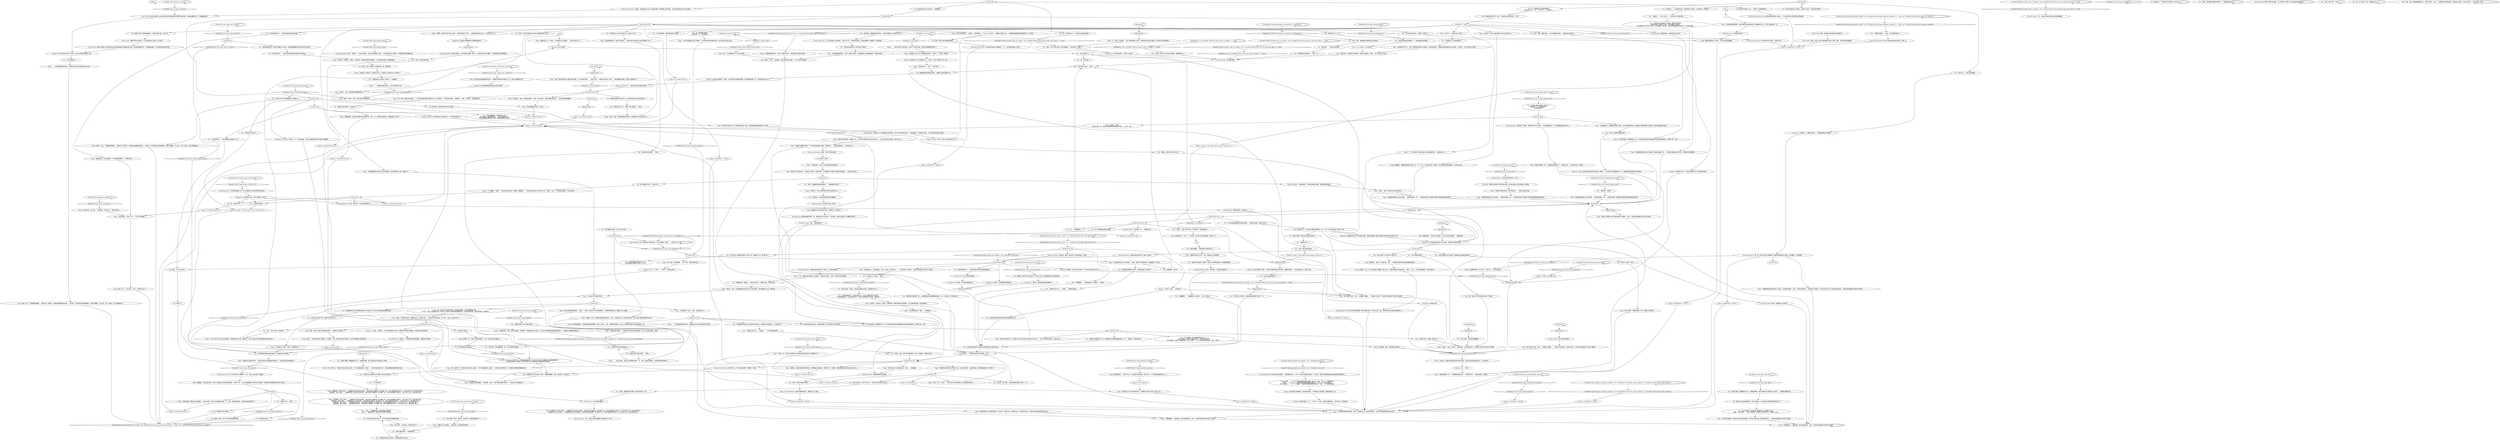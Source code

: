 # CHURCH / TIAGO
# Tiago the Crab Man.
# ==================================================
digraph G {
	  0 [label="START"];
	  1 [label="input"];
	  2 [label="Half Light: 不过他曾经有过。很久以前的事。"];
	  3 [label="Suggestion: 没必要这么夸张。他不介意跟你一起分享。"];
	  4 [label="Jump to: [Untitled hub (02)]"];
	  5 [label="You: “说真的，我只想入侵这台无线电脑，看看里面有什么。”"];
	  6 [label="Kim Kitsuragi: 警督扬起眉头，但是什么也没说。"];
	  7 [label="Tiago: “不是，我叫她‘老婆子’是因为她的衣服，本人其实挺年轻的……”他挠了挠头。“或者也许没*那么*年轻……我们戴着很多面具，年龄不过是其中之一。”"];
	  8 [label="Kim Kitsuragi: 警督好像跟你想的一样。他掏出自己的小笔记本：“在你看来，她是不是因为什么事藏在这里的？”"];
	  9 [label="Variable[\"church.tiago_concept_tools\"]"];
	  10 [label="Variable[\"church.tiago_concept_tools\"]", shape=diamond];
	  11 [label="!(Variable[\"church.tiago_concept_tools\"])", shape=diamond];
	  12 [label="Variable[\"church.tiago_rhet_feminist\"]"];
	  13 [label="Variable[\"church.tiago_rhet_feminist\"]", shape=diamond];
	  14 [label="!(Variable[\"church.tiago_rhet_feminist\"])", shape=diamond];
	  15 [label="You: 警惕这个词早已写入我的名字。我不会让任何人说服我做任何不合理的事情。"];
	  16 [label="Untitled hub (02)"];
	  17 [label="Tiago: “我又没有真的跟着她来来去去。只是偶尔会看见她在电脑上打字。我们的兴趣爱好不同。”"];
	  18 [label="Electrochemistry: 看看这些疯狂的东西。这是什么，他妈的调停吗？"];
	  19 [label="You: “你知道的，酒精是我身份的核心。如果不喝酒的话，我就不是*我*了。”"];
	  20 [label="You: “你知道其他幽灵在哪里吗？”（指向周围的奇怪机器。）"];
	  21 [label="Tiago: “哦，是的。后面有咖啡……哦，等等，我是说母亲的爱。”"];
	  22 [label="You: “你在这里做什么？”"];
	  23 [label="Untitled hub"];
	  24 [label="Variable[\"church.tiago_rhet_what\"]"];
	  25 [label="Variable[\"church.tiago_rhet_what\"]", shape=diamond];
	  26 [label="!(Variable[\"church.tiago_rhet_what\"])", shape=diamond];
	  27 [label="Jump to: [MAINHUB - TIAGO]"];
	  28 [label="Variable[\"church.tiago_pi_burn\"]"];
	  29 [label="Variable[\"church.tiago_pi_burn\"]", shape=diamond];
	  30 [label="!(Variable[\"church.tiago_pi_burn\"])", shape=diamond];
	  31 [label="Tiago: “我一点也不在乎。如果你仔细想想的话，螃蟹并不比人类差。”"];
	  32 [label="Tiago: “没有，兄弟。他们看起来挺有意思的。而且我再也不会伤害任何人了。”"];
	  33 [label="Tiago: “别担心，兄弟。我知道这种事需要时间的。”"];
	  34 [label="Savoir Faire: 是啊，没错。我们还有其他事可以做。但是，朋友，这样本来应该挺酷的。"];
	  35 [label="Tiago: “你到底打算干什么，兄弟？如果你能消除自己的倔强，寻求母亲的指引，我相信你最终能解决自己的问题。不过现在，*这么*做无异于自杀。”"];
	  36 [label="Tiago: “也许我有过。”他叹了口气。“不过已经不重要了。”"];
	  37 [label="Untitled hub (03)"];
	  38 [label="Electrochemistry: 他的崇拜超越了性。这个空洞是任何人类形体所没有的东西。"];
	  39 [label="Untitled hub"];
	  40 [label="Variable[\"church.orb_wooden_figure_seen\"]"];
	  41 [label="Variable[\"church.orb_wooden_figure_seen\"]", shape=diamond];
	  42 [label="!(Variable[\"church.orb_wooden_figure_seen\"])", shape=diamond];
	  43 [label="Tiago: “不要相信我——相信母亲。我只是她的信使，兄弟。”他的声音在教堂冰冷的空气中回荡。"];
	  44 [label="IsKimHere()"];
	  45 [label="IsKimHere()", shape=diamond];
	  46 [label="!(IsKimHere())", shape=diamond];
	  47 [label="Tiago: 木梁上停着一个健美的身影，整个人都融入在阴影里。"];
	  48 [label="Variable[\"church.mainframe_log_password\"]"];
	  49 [label="Variable[\"church.mainframe_log_password\"]", shape=diamond];
	  50 [label="!(Variable[\"church.mainframe_log_password\"])", shape=diamond];
	  51 [label="You: “你在这里待了很长一段时间。你知道为什么教堂会废弃吗？”"];
	  52 [label="Tiago: “不要相信我——相信母亲。我只是她的信使，兄弟。”他的声音在教堂冰冷的空气中回荡。"];
	  53 [label="Tiago: “这是沉默之母的教堂。欢迎你来到这里。”他在横梁上轻轻摇摆，等着你接受这一切。"];
	  54 [label="Variable[\"tc.crab_man\"]"];
	  55 [label="Variable[\"tc.crab_man\"]", shape=diamond];
	  56 [label="!(Variable[\"tc.crab_man\"])", shape=diamond];
	  57 [label="You: “你不知道我。你不知道我都经历过什么！”\n“你不知道我。你根本不懂我的感受——有阴影在追赶我！”\n“你不知道我。你根本不懂我的感受！有什么东西……什么白色的东西在追赶我！很白，很悲伤……”"];
	  58 [label="You: “说句公道话，其实真的更像蜘蛛。”"];
	  59 [label="Kim Kitsuragi: “你还记得你的名字吗，先生？”"];
	  60 [label="Untitled hub"];
	  61 [label="Jump to: [memoryhub]"];
	  62 [label="Tiago: “……你也许会想，‘但是火花会噼啪作响啊！’不，兄弟，燃烧的是物质。火焰本身是没有声音的。”"];
	  63 [label="Tiago: “我知道需要花点时间。别担心。”"];
	  64 [label="Untitled hub"];
	  65 [label="You: “说实在的，真的更像蜘蛛一些。不过大家都叫你蟹男。”"];
	  66 [label="Conceptualization: 好吧。我们考虑一下这里的语境和含义。"];
	  67 [label="Tiago: “那不过是个东西，兄弟——这些都不*重要*……”他说这句话的时候，声音有些悲伤，天花板下他的身影只不过是一团阴影。"];
	  68 [label="Composure: 其实吧，它们看起来挺整洁的。"];
	  69 [label="Composure: 其实吧，这双鞋看起来挺整洁的。"];
	  70 [label="You: “出于某种原因，我觉得你说的有点道理。”"];
	  71 [label="You: “那好吧，谢谢。”[离开。]"];
	  72 [label="Tiago: “太多次了。你要它有什么用吗？”"];
	  73 [label="You: “你一定就是那个蟹男。”\n“我再问你一次：你是蟹男吗？”"];
	  74 [label="You: “你在这里做什么？”"];
	  75 [label="Jump to: [MAINHUB - TIAGO]"];
	  76 [label="Variable[\"church.tiago_midgreethub_reached\"]"];
	  77 [label="Variable[\"church.tiago_midgreethub_reached\"]", shape=diamond];
	  78 [label="!(Variable[\"church.tiago_midgreethub_reached\"])", shape=diamond];
	  79 [label="Jump to: [LEAVEHUB]"];
	  80 [label="Tiago: “我们都是一体的，歌颂着母亲的荣耀。”"];
	  81 [label="Tiago: “我曾经也像你一样——拖着我的双脚去往下一个酒瓶的方向……家这种东西，太黑暗了。”"];
	  82 [label="Volition: 如果警督同意，那么也许，只是也许——你应该注意些？"];
	  83 [label="Electrochemistry: 看看这些疯狂的东西。这是什么狗屁？"];
	  84 [label="You: “呃……你是蟹男吗？”"];
	  85 [label="You: “这样的对话让我感觉不太舒服。我们说点别的吧。”\n“其实我是代表一群年轻人来的，他们想要建一家夜店……”\n“其实我是代表一群年轻人来的，他们想要建一家夜店，在那之后我需要前往这座小岛，这样我们就能……”"];
	  86 [label="Tiago: “不，不是这样的。能在你身上发生的最好的事——就是失去记忆……”"];
	  87 [label="You: “你是刚从教堂塔楼爬下来的吗？”\n“我再问你一次：你是蟹男吗？”\n“你从哪里来的？”"];
	  88 [label="Logic: 他磨练的可不仅仅是这门技术。看看那些雕塑。还有，那边是个小工具包吗？"];
	  89 [label="Jump to: [Untitled hub (05)]"];
	  90 [label="Variable[\"church.tiago_mentioned_saeraff\"]  and  Variable[\"church.tiago_elaborate_saeraffic\"] == false  and  Variable[\"church.tiago_elaborate_saeraffic\"]"];
	  91 [label="Variable[\"church.tiago_mentioned_saeraff\"]  and  Variable[\"church.tiago_elaborate_saeraffic\"] == false  and  Variable[\"church.tiago_elaborate_saeraffic\"]", shape=diamond];
	  92 [label="!(Variable[\"church.tiago_mentioned_saeraff\"]  and  Variable[\"church.tiago_elaborate_saeraffic\"] == false  and  Variable[\"church.tiago_elaborate_saeraffic\"])", shape=diamond];
	  93 [label="Tiago: “但我说的是一颗燃烧心脏的歌唱……你也许会想，‘但是火花会噼啪作响啊！’不，兄弟，燃烧的是物质。火焰本身是没有声音的。”"];
	  94 [label="You: “我最近在舞台上唱了歌昏天暗地。”"];
	  95 [label="Untitled hub (02)"];
	  96 [label="Jump to: [Untitled hub (02)]"];
	  97 [label="Tiago: “从那之后，我就尽可能地多花时间待在这里。现在过去对我来说毫无意义。它不属于我。”"];
	  98 [label="Inland Empire: 这个沉默之母听起来像是个很有分量的角色。你也许应该小心些，直到你发现自己面对的到底是什么。"];
	  99 [label="Variable[\"church.orb_wooden_figure_seen\"]"];
	  100 [label="Variable[\"church.orb_wooden_figure_seen\"]", shape=diamond];
	  101 [label="!(Variable[\"church.orb_wooden_figure_seen\"])", shape=diamond];
	  102 [label="Tiago: “我告诉过你了，兄弟——我不知道。”"];
	  103 [label="Jump to: [Untitled hub (02)]"];
	  104 [label="Variable[\"TASK.ask_about_ruby_in_village\"]  and  Variable[\"TASK.locate_ruby_on_the_coast_done\"] == false"];
	  105 [label="Variable[\"TASK.ask_about_ruby_in_village\"]  and  Variable[\"TASK.locate_ruby_on_the_coast_done\"] == false", shape=diamond];
	  106 [label="!(Variable[\"TASK.ask_about_ruby_in_village\"]  and  Variable[\"TASK.locate_ruby_on_the_coast_done\"] == false)", shape=diamond];
	  107 [label="Tiago: “我曾经也像你一样——拖着我的双脚去往下一个酒瓶的方向……家这种东西，太黑暗了。”"];
	  108 [label="Tiago: “冷静点，伙计。在这里你能得到母亲的爱，还有，你准备好之后，她会牵起你的手，把你从瓶子底部的绝望中拉出来。”"];
	  109 [label="You: 等等，什么才叫*太近*？"];
	  110 [label="Tiago: “我曾经加入过一个帮派。不过那段记忆已经褪色……大部分已经不在了。”"];
	  111 [label="Variable[\"church.tiago_greeting_done\"]"];
	  112 [label="Variable[\"church.tiago_greeting_done\"]", shape=diamond];
	  113 [label="!(Variable[\"church.tiago_greeting_done\"])", shape=diamond];
	  114 [label="Tiago: “你回来面对自己心中的恶鬼了。很好。如果不放下酒瓶的话，你是超越不了它们的。”"];
	  115 [label="You: “什么对的地方？”"];
	  116 [label="Tiago: “我知道你很难承认自己有问题……我曾经也像你一样——不敢诚实地看一眼*酒精*对我的思想和精神造成的伤害。”"];
	  117 [label="Empathy: 他凝望的目光中有一种深厚的渴望。感觉他很想跟上面那片黑暗中某种不知名的东西在一起。"];
	  118 [label="You: “而且它很棒！这种多样性是利好经济的。”"];
	  119 [label="You: “‘梅斯克’是什么？”"];
	  120 [label="Tiago: 他笑了。“不确定我对经济有没有贡献，兄弟。”"];
	  121 [label="Tiago: “这全都是为了母亲，兄弟。没必要想太多。”"];
	  122 [label="You: “把教堂变成一家夜店——我必须说这是一个很棒的主意。你应该支持。”"];
	  123 [label="Jump to: [MAINHUB - TIAGO]"];
	  124 [label="Tiago: “喂，兄弟。我在你身上看到了——你已经准备好诚服于真相的火焰。但在精神上，你还是有些动摇。”他看着你。“而且，在身体上，还是有些颤抖。”"];
	  125 [label="You: “看起来好像让你有些不安。不过你说你真的不记得过去的事了。”"];
	  126 [label="You: “是我太无礼了。抱歉。”"];
	  127 [label="You: “我自己最近遭受了一次歌唱悲剧。”"];
	  128 [label="IsKimHere()"];
	  129 [label="IsKimHere()", shape=diamond];
	  130 [label="!(IsKimHere())", shape=diamond];
	  131 [label="Logic: 看起来他是真心不记得了。他的时间观念很模糊。"];
	  132 [label="Tiago: “不算吧，或者至少我不怎么记得了。母亲的爱发挥了作用……这就是母亲的伟大之处——能让你忘记一切。”"];
	  133 [label="You: “这些是你的吗？”（把你在附近找到的围巾和鞋子拿给他看。）"];
	  134 [label="Tiago: “你还真是神经受损啊。这里*阴柔*的用法是来自于*优柔寡断*这个词。所有人都知道这一点。”"];
	  135 [label="Savoir Faire: 没有，什么也没发生。"];
	  136 [label="Tiago: “其他幽灵？哦，那个非常勤奋的老婆子！”他笑了。“不知道，家里吧。”"];
	  137 [label="namehub"];
	  138 [label="Tiago: “如果你想向母亲诚服——你知道的，品尝一下那*纯洁而美丽*的存在——你永远也不会想回头的。”"];
	  139 [label="crabman2hub"];
	  140 [label="You: 我是个正处于全盛时期的男人。我应该无所不能。这不公平。"];
	  141 [label="You: “好吧。我还有其他问题……”"];
	  142 [label="Untitled hub"];
	  143 [label="Variable[\"church.tiago_no_memory_mesque\"]  and  (Variable[\"church.tiago_encyc_singing\"]  or  Variable[\"church.tiago_comp_singing\"])"];
	  144 [label="Variable[\"church.tiago_no_memory_mesque\"]  and  (Variable[\"church.tiago_encyc_singing\"]  or  Variable[\"church.tiago_comp_singing\"])", shape=diamond];
	  145 [label="!(Variable[\"church.tiago_no_memory_mesque\"]  and  (Variable[\"church.tiago_encyc_singing\"]  or  Variable[\"church.tiago_comp_singing\"]))", shape=diamond];
	  146 [label="Tiago: “如果你可以诚服于母亲——用自己燃烧的心脏歌唱她的赞美诗——你就能从私欲中解脱出来。”"];
	  147 [label="Tiago: 他严肃地看着你。“她真的把你耍得团团转，是吗？别担心，兄弟，如果母亲的爱是一片汪洋，那你的这份爱不过是浩瀚中的一滴。”"];
	  148 [label="You: “喂，你是牛仔吗？”"];
	  149 [label="You: “赶紧把密码告诉我吧。”（靠近一些。）"];
	  150 [label="Tiago: “那不过是个东西，兄弟——这些都不*重要*……”他忽略了你的手，天花板下他的身影只不过是一团阴影。"];
	  151 [label="You: “好吧，谢谢。我看看能不能用别的方法找到她……”"];
	  152 [label="Pain Threshold: 喂，你在宣判中中枪的时候，几乎已经牺牲一条腿了……这没什么大不了的！"];
	  153 [label="You: 我想我愿望尝试疯狂的感觉。只要能让这种折磨停下来。"];
	  154 [label="You: “你们俩都住在这里，你怎么会不知道？”"];
	  155 [label="Savoir Faire: 有一天，你也许能爬上这座塔楼，只是不在今天。不管是你的肌肉，还是你的精神，都承受不了这种高度。"];
	  156 [label="Tiago: “坟墓很快会来找你的那个小‘身份’，比你想象的要早，兄弟。”他悲伤的摇摇头。“你确定自己准备好了？母亲会将你从这一切苦难中拯救出来。”他的话语在教堂冰冷的空气中回荡。"];
	  157 [label="You: “我是个警察。我需要跟你讨论一下警察的事情。我不知道你说的‘喝酒’是什么意思。”（把酒瓶子藏在背后。）"];
	  158 [label="Composure: 不管是什么，他都非常自信——你看看他摆动地多优雅。"];
	  159 [label="Tiago: 他看着你，就像是想拍拍你的后背一样。“不，伙计。你应该放下那个鬼玩意。然后母亲的光辉会触碰你，让你满心欢喜……”"];
	  160 [label="Tiago: “……现在我把相同的这双手，奉献给比自己的不安更加伟大的东西。”"];
	  161 [label="You: “我觉得身体的存在是一件很棒的事情！我不想烧尽它的任何特质！”"];
	  162 [label="You: “听起来你不是本地人。”"];
	  163 [label="You: “我只是觉得你应该知道。”"];
	  164 [label="Jump to: [whohumanhub]"];
	  165 [label="Untitled hub (02)"];
	  166 [label="You: 那是什么时候？"];
	  167 [label="Variable[\"church.tiago_wc_mid_pi\"]"];
	  168 [label="Variable[\"church.tiago_wc_mid_pi\"]", shape=diamond];
	  169 [label="!(Variable[\"church.tiago_wc_mid_pi\"])", shape=diamond];
	  170 [label="Physical Instrument: 说真的，你到底在想什么啊？想做出像猫一样爬得那么高的特技，也没见你真的付出过什么努力啊。"];
	  171 [label="You: （看着你的酒瓶。）但是，它让我感觉更强大了……"];
	  172 [label="Conceptualization: 他之前提到过‘纯洁的存在’。也许他说的就是这个？"];
	  173 [label="You: “如果她是*沉默*之母的话，你的歌唱真没什么意义。”"];
	  174 [label="Tiago: “你遭受的是*酒精*——它把你和你的自私自利单独留在一起。这才是你的悲剧，没错。”"];
	  175 [label="Tiago: “对你有好处，兄弟。但你必须知道，你获得的一切成就都无法让你高兴，也无法让你得到那种想要被爱的感觉——如果是作为酒精的奴隶的话。”"];
	  176 [label="You: “我猜你说的有道理。”（继续。）"];
	  177 [label="Rhetoric: 听起来有*一点点*像替代行为，不是吗？对这个你算是了解一点点……"];
	  178 [label="Rhetoric: 老婆子，是说……老奶奶吗？"];
	  179 [label="You: “我看见你在那里做了什么。就好像这些东西想要跟教堂融为一体——或者也许，是母亲本身。”"];
	  180 [label="You: “喂，想出这个名字的是你的邻居，不是我。”"];
	  181 [label="Tiago: “我已经这么说过了，兄弟。”"];
	  182 [label="Tiago: 他向前靠近了一点点，以一种沉着、难以辨认的目光看着你，然后开了口……"];
	  183 [label="Tiago: “我知道你很难承认自己有问题。我曾经也像你一样——不敢诚实地看看自己的内心，看到我正在遭受痛苦。”"];
	  184 [label="Tiago: “我知道你很难承认自己有问题……我曾经也像你一样——不敢诚实地看一眼*酒精*对我的思想和精神造成的伤害。”"];
	  185 [label="Inland Empire: 那倒是真的。但是死后会怎么样呢？"];
	  186 [label="You: “你有没有碰巧听见*老婆子*对着她的无线电脑念密码呢？”"];
	  187 [label="You: “喂，谁在那里？”"];
	  188 [label="Tiago: “我来这里是为了得到母亲的爱。你可以的，我的兄弟。你准备好之后，她会牵起你的手，把你从瓶子底部的绝望中拉出来。”"];
	  189 [label="Jump to: [MAINHUB - TIAGO]"];
	  190 [label="You: “你一直说的这个沉默之母是谁？”\n“这位沉默之母——是一个*女性*吗？”（指向窗户。）"];
	  191 [label="You: “所以说你曾经加入过帮派，但是却不记得了？这借口很方便啊。”"];
	  192 [label="You: （摇摇头。）“太多人失忆了……这是*末日*的某种前兆……”"];
	  193 [label="Tiago: 他皱起眉头。“其实这并不是重点。你应该全身心地奉献……奉献给母亲……”"];
	  194 [label="Kim Kitsuragi: 警督抬起眉头，咳嗽几声。"];
	  195 [label="Untitled hub (03)"];
	  196 [label="Jump to: [Untitled hub (05)]"];
	  197 [label="You: “有些派对狂想把这个地方变成一家夜店。”"];
	  198 [label="Untitled hub"];
	  199 [label="Physical Instrument: 也许还有时间可以恢复。咬紧牙关吧。"];
	  200 [label="Tiago: “你说得对，兄弟。你开始有些懂了。是的，你可以看见，我有点像母亲的祭司……我为她的光辉而歌唱。”"];
	  201 [label="You: “你是遭受了什么歌唱悲剧吗？”"];
	  202 [label="Drama: *调查*是一种搜寻个人信息的好方法，特别是以公共安全为名义的时候……"];
	  203 [label="IsKimHere()  and  (Variable[\"TASK.ask_about_ruby_in_village\"] == false)"];
	  204 [label="IsKimHere()  and  (Variable[\"TASK.ask_about_ruby_in_village\"] == false)", shape=diamond];
	  205 [label="!(IsKimHere()  and  (Variable[\"TASK.ask_about_ruby_in_village\"] == false))", shape=diamond];
	  206 [label="Reaction Speed: 等等，如果是露比呢？"];
	  207 [label="Tiago: “你是说一个逃犯吗？”他瞥了一眼中殿另一侧那台废弃的无线电脑，它正闪着光脉动着。然后他摇摇头。"];
	  208 [label="Tiago: “我们唯一需要讨论的只有母亲能怎么帮到你，兄弟。”他的声音在教堂冰冷的空气中回荡。"];
	  209 [label="Volition: 你知道的，他也许是有点奇怪，不过你应该注意他在说什么。"];
	  210 [label="You: “你以为你是谁？住在屋顶下面的疯子吗？这都是什么鬼？”\n（调整一下你的领带。）“你以为你是谁？住在屋顶下面的疯子吗？这都是什么鬼？”"];
	  211 [label="Tiago: 他默默地研究了你一会儿。“我觉得之前应该没见过，兄弟。”"];
	  212 [label="Tiago: “哦，这可不是个简单的问题。她是无法被描绘，也无法被雕刻出来的……”\n“不不不，兄弟，她是城里*新兴*的神明。而且她无法被描绘或者雕刻出来，因为她没有四肢，甚至没有脸庞。她是终结。”"];
	  213 [label="You: “等等，他们有*理由*害怕吗？”"];
	  214 [label="Jump to: [MAINHUB - TIAGO]"];
	  215 [label="Logic: 等等，他说不记得自己是梅斯克的事——结果现在又想起这个了？"];
	  216 [label="You: “我想爱情可能是我选择的毒药。而且我还在为此而难过。”"];
	  217 [label="You: “你成为蟹男之前是干什么的？”\n“你成为蟹男和木雕家之前是干什么的？”"];
	  218 [label="Tiago: “恐怕不能。你只能等她回来，或者……”他耸耸肩。"];
	  219 [label="You: “老实说，我不明白。这些东西看起来都只完成了一半。”"];
	  220 [label="You: “我也没有名字。名字太*过时*了。我不在乎自己的名字是什么。”"];
	  221 [label="You: “我的名字叫哈里尔·杜博阿，我在这个世界的位置是一名双重荣誉警督。”"];
	  222 [label="IsKimHere()"];
	  223 [label="IsKimHere()", shape=diamond];
	  224 [label="!(IsKimHere())", shape=diamond];
	  225 [label="Jump to: [Untitled hub (02)]"];
	  226 [label="IsTHCPresent(\"the_waste_land_of_reality\")"];
	  227 [label="IsTHCPresent(\"the_waste_land_of_reality\")", shape=diamond];
	  228 [label="!(IsTHCPresent(\"the_waste_land_of_reality\"))", shape=diamond];
	  229 [label="You: 冷静一点。"];
	  230 [label="Rhetoric: 放弃你的全部财产，献祭一只手足去副平息神明的怒意，尝试像某些植物一样，只依靠光和空气生活……"];
	  231 [label="Rhetoric: 好像有点太迟了。祝你在乖僻的列车上享受愉快的旅途。"];
	  232 [label="Tiago: “你觉得怎么样？我听到的时候，几乎都有点可怜*小虚无主义者*了呢。”"];
	  233 [label="LEAVEHUB"];
	  234 [label="You: “我是个警察。我需要跟你讨论一下警察的事情。我不知道你说的‘喝酒’是什么意思。”"];
	  235 [label="Electrochemistry: 喂，那个*瓶子*是怎么回事来着？你最近根本都没怎么喝酒！已经戒掉了。难以置信。"];
	  236 [label="Drama: 这不是在演戏，大人——考虑一下，或许，他连自己都欺骗了。这男人是一个狂热信徒。"];
	  237 [label="Rhetoric: 你不知道他到底在说什么鬼东西。他是想让你表现失常吗？"];
	  238 [label="IsKimHere()"];
	  239 [label="IsKimHere()", shape=diamond];
	  240 [label="!(IsKimHere())", shape=diamond];
	  241 [label="whohumanhub"];
	  242 [label="Tiago: “当然了，兄弟。”\n他怪异地笑了笑，然后抬头深望教堂塔楼的那片黑暗。“从上面，兄弟。”"];
	  243 [label="You: “好吧，我还有其他问题。”"];
	  244 [label="Tiago: 他想了一会儿。“你知道吗，我自己都不那么确定了。不过也没什么要紧的。”"];
	  245 [label="Untitled hub"];
	  246 [label="Empathy: 他不由自主地说出了这句话。他比自己想象中更依恋人类。"];
	  247 [label="Physical Instrument: 你也没有*那么*糟糕吧。不过，没错，确实还有一段距离。"];
	  248 [label="Physical Instrument: 是啊，你有点太野心勃勃了。"];
	  249 [label="Encyclopedia: 那个口音来自维拉洛博斯——那是梅斯克的一个半岛，*而且*还是加姆洛克的一个行政区。瑞瓦肖有相当数量说维拉洛博斯语的梅斯克人。"];
	  250 [label="Horrific Necktie: 去他妈的，蟹男，我们做什么不用你来教。告诉他。"];
	  251 [label="You: “你这是在推动用女性身体的保守描述物化女性。”"];
	  252 [label="You: “等等，所以*还有*其他人住在这座教堂——而且还是个*老婆子*？”"];
	  253 [label="You: “你不知道她在哪里？”"];
	  254 [label="You: 什么也不说。暂时保持安静。"];
	  255 [label="Tiago: “别担心，朋友。密码是‘生后的世界是死亡。’。”"];
	  256 [label="Jump to: [MAINHUB - TIAGO]"];
	  257 [label="You: “好吧，没错，我是在挣扎。不过不需要你教训我——我知道自己该做什么。”"];
	  258 [label="You: “咖啡怎么了？我觉得之前好像在什么地方听过……”"];
	  259 [label="Tiago: “你看，伙计。我可以随时跟你讨论慈悲母亲的神圣光辉。但是咖啡不行。”"];
	  260 [label="You: “等等，这些雕塑也都是你做的吗？”（指着最近处的柱子。）"];
	  261 [label="Tiago: “当然是了。削木头曾经是我让双手忙起来的方式……”"];
	  262 [label="You: “你知道吗，附近有些瘾君子把你叫做蟹男。”"];
	  263 [label="Tiago: “……现在我把相同的这双手，奉献给比自己的不安更加伟大的东西。”"];
	  264 [label="Tiago: “这是个特别的地方。上面有一个世界的穿孔。一个出口，深入虚无。”他朝着天花板点点头。“这座教堂就是围绕着它建起来的，以示崇拜。”"];
	  265 [label="You: “难道这不是仅仅换了一种毒品吗？”"];
	  266 [label="Tiago: “不过，要保证你的灵魂之火不要熄灭。如果你付出努力，总有一天你会与自己和解的。”"];
	  267 [label="Variable[\"whirling.necktie_personified\"]  and  CheckItem(\"neck_tie\")"];
	  268 [label="Variable[\"whirling.necktie_personified\"]  and  CheckItem(\"neck_tie\")", shape=diamond];
	  269 [label="!(Variable[\"whirling.necktie_personified\"]  and  CheckItem(\"neck_tie\"))", shape=diamond];
	  270 [label="You: （抚摸自己的下巴。）“你有些……很漂亮的曲线。”"];
	  271 [label="Tiago: “你是说一个逃犯吗？”他瞥了一眼中殿另一侧那台废弃的无线电脑，它正闪着光脉动着。然后他摇摇头。"];
	  272 [label="Tiago: “我想是吧，很久以前是……”他看着你手中的红色衣物。“我必须把它们像皮肤一样*剥离*下来，这样才能更接近沉默中心。你可以收下它们。我已经用不着了。”\n“我想是吧，很久以前是……”他看着你身上的红色衣物。“我必须把它们像皮肤一样*剥离*下来，这样才能更接近沉默中心。你可以收下它们。我已经用不着了。”\n“我想是吧，很久以前是……”他看着红色的衣物。“我必须把它们像皮肤一样*剥离*下来，这样才能更接近沉默中心。你可以收下它们。我已经用不着了。”\n“我想是吧，很久以前是……”他看着红色的衣物。“我必须把它们像皮肤一样*剥离*下来，这样才能更接近沉默中心。你可以收下它们。我已经用不着了。”"];
	  273 [label="Savoir Faire: 它只会阻拦他攀爬。"];
	  274 [label="Tiago: “*你是原始的*。我能看到你的内心深处。你的身体和精神因为*过度放纵*而遭受着极大的苦难，而你自己甚至都不知道。”"];
	  275 [label="You: “你是人类吗？你的动作不太像人类。”"];
	  276 [label="You: “我是警察。快出来！”"];
	  277 [label="You: “这真的太让人厌倦了。”[离开。]"];
	  278 [label="Reaction Speed: 等等，这到底是什么意思啊？"];
	  279 [label="You: “所以你又是一个移民，来这里占据我们的空间，偷走我们的工作……”"];
	  280 [label="Tiago: 那是……一个人吗？看起来更像是建筑木器的一部分活了过来，正在一心一意地端详你。\n那是……一个人吗？一个像是跟建筑木器拥有相同材质的人。他正一心一意地打量着你。\n那个阴影是……一个人？不过像是一个跟建筑木器拥有相同材质的人。他正一心一意地端详着你。"];
	  281 [label="IsTHCPresent(\"radical_feminist_agenda\")"];
	  282 [label="IsTHCPresent(\"radical_feminist_agenda\")", shape=diamond];
	  283 [label="!(IsTHCPresent(\"radical_feminist_agenda\"))", shape=diamond];
	  284 [label="crabman1hub"];
	  285 [label="Tiago: “那是因为你被*阿尔古*浸透了全身。让你变得沉重，无法离开地面。然后欺骗你这是一件*好事*。”"];
	  286 [label="You: “你这是在用反动的方式描绘女性的躯体并以来物化女性。”"];
	  287 [label="Tiago: “这全都是为了母亲，兄弟。没必要想太多。”"];
	  288 [label="Tiago: “我不会离开这里的岗位。”他笑了。“再说，我已经不会为这种事烦扰了。如果仔细想想的话，螃蟹并不比人类差。”"];
	  289 [label="You: “所以，你怎么觉得？夜店的事。”"];
	  290 [label="You: “那就让我们求同存异吧。”（继续。）"];
	  291 [label="Tiago: “我是一个祭司，兄弟。我为母亲的光辉而歌唱。”"];
	  292 [label="You: 接受这个矛盾。这个男人明显有些精神错乱。"];
	  293 [label="Variable[\"church.tiago_comp_singing\"]"];
	  294 [label="Variable[\"church.tiago_comp_singing\"]", shape=diamond];
	  295 [label="!(Variable[\"church.tiago_comp_singing\"])", shape=diamond];
	  296 [label="Jump to: [Untitled hub (03)]"];
	  297 [label="Tiago: “牛仔？不是的，兄弟。我不参与那种事情。现在一切都是为了诚服于母亲。”"];
	  298 [label="You: （我们继续吧。）“你成为蟹男之前是做什么的？”"];
	  299 [label="You: （点头。）“唱歌很好啊。我们都应该多唱点歌。”\n（点头。）“唱歌很好啊。我自己就可以算是个歌手吧。”"];
	  300 [label="Savoir Faire: 它们只会阻拦他攀爬。"];
	  301 [label="Kim Kitsuragi: 警督小声地对你说着。“这人明显是个瘾君子。我们真有必要询问他吗？”"];
	  302 [label="Esprit de Corps: 我对宗教之类的东西不感冒，他想到——也许还有天花板攀爬技巧。这一切都很难符合警督对现实的看法。"];
	  303 [label="Jump to: [Tiago: \"\"*Estás crudo*, wey. I see deep ins...\"]"];
	  304 [label="Tiago: 他轻声笑了。“你之前从没遇到过梅斯克人吗，*公羊*？瑞瓦肖周边的人数不可少呢……”"];
	  305 [label="Tiago: “别担心，兄弟，你有的——就在这里。”他听起来很开心，四肢在天花板下面不过是一团阴影。"];
	  306 [label="Tiago: 他考虑了一会。“我一直觉得自己更像是一团*火焰*。在椽木和横梁之间忽隐忽现。”他停了一会儿。“也许我应该磨练一下自己的技术。”"];
	  307 [label="Reaction Speed: 他说‘部分’是什么意思？"];
	  308 [label="Tiago: “*一只螃蟹*！”他笑了。“我从没觉得自己像一只螃蟹，而更像是……一团在椽木和横梁之间闪烁的火焰。”他停了一会儿。“也许我应该磨练一下自己的技术。”"];
	  309 [label="Physical Instrument: 这是干什么？你接受训练就是为了干这个的？就为了在紧要关头的时候畏首畏尾？\n这就是你重复练习的原因？这样你就可以在争论雕塑身体的重要性的时候逃走？"];
	  310 [label="Untitled hub (05)"];
	  311 [label="Jump to: [crabman2hub]"];
	  312 [label="You: “我有点麻木不仁了。抱歉，我们继续吧。”（继续。）"];
	  313 [label="Tiago: 他叹了口气。“回想起那些事情……都发生在一刹那间。当某些事情提醒我的时候……有时候，它们甚至变得好像很重要。*真的*很重要。不过之后，多亏了母亲，它们又再度离去了。”"];
	  314 [label="Conceptualization: 好吧。我们考虑一下这里的语境和含义。"];
	  315 [label="You: “是的，是为了调查马丁内斯发生的一起一级凶杀案。”"];
	  316 [label="Tiago: “不，兄弟，正好相反——我不觉得她很在乎当局，或者其他任何相关的事情。也许她只在乎她的机器。”"];
	  317 [label="Kim Kitsuragi: “这还真是一次……有趣的对话。”"];
	  318 [label="You: “你怎么知道我的感受？”"];
	  319 [label="Variable[\"church.tiago_greet_rhet_nk\"]"];
	  320 [label="Variable[\"church.tiago_greet_rhet_nk\"]", shape=diamond];
	  321 [label="!(Variable[\"church.tiago_greet_rhet_nk\"])", shape=diamond];
	  322 [label="Variable[\"church.tiago_volition_pay_attention\"]"];
	  323 [label="Variable[\"church.tiago_volition_pay_attention\"]", shape=diamond];
	  324 [label="!(Variable[\"church.tiago_volition_pay_attention\"])", shape=diamond];
	  325 [label="You: “该死，我才不要！”[跑开。]"];
	  326 [label="Jump to: [LEAVEHUB]"];
	  327 [label="You: “也许这就是我感到如此孤独的原因——没有名字的我，没有立足之地。”"];
	  328 [label="You: “这样的对话让我感觉不太舒服。我们说点别的吧。”"];
	  329 [label="Untitled hub (02)"];
	  330 [label="Kim Kitsuragi: “你知道的，其实吧，既然我们现在人在这里——你可能需要注意一下天花板攀爬者在说些什么。”"];
	  331 [label="You: “住在教堂的天花板上肯定有些非法的成分。虽然我还不知道是什么，但是肯定有。”"];
	  332 [label="You: “呃，至少你是个人类。那我就放心多了。”"];
	  333 [label="Tiago: 他咧嘴一笑。“很高兴你感觉舒服多了。第一次总是会比较紧张的。”"];
	  334 [label="Tiago: 他摇摇头。“我之前听说过，是的，我知道自己无法当场说服你。不过想一想——你上次带着宿醉从*无声交流*中醒来，为前晚发生的事后悔不已是什么时候？”"];
	  335 [label="Variable[\"church.tiago_wc_high_pi\"]"];
	  336 [label="Variable[\"church.tiago_wc_high_pi\"]", shape=diamond];
	  337 [label="!(Variable[\"church.tiago_wc_high_pi\"])", shape=diamond];
	  338 [label="Jump to: [Untitled hub (02)]"];
	  339 [label="You: “我叫哈里。”（伸出手向他问候。）"];
	  340 [label="Tiago: “你只能等她回来，或者……”他耸耸肩。"];
	  341 [label="Tiago: “不，兄弟，正好相反——我不觉得她很在乎当局，或者其他任何相关的事情。也许她只在乎她的机器。”"];
	  342 [label="You: “呃，不是评判什么——我自己也有成瘾的问题。”"];
	  343 [label="You: “这是你的鞋子吗？”（把你找到的红色布洛克鞋拿给他看。）"];
	  344 [label="You: “真是太愚蠢了。我甚至都不知道这是什么。”"];
	  345 [label="Savoir Faire: 抱歉，但是现在的你真的没有这种能力。"];
	  347 [label="", shape=diamond];
	  348 [label="!()", shape=diamond];
	  349 [label="Tiago: “喝酒的习惯把你变成了一个担惊受怕的阴柔小基佬。但是别担心，一切都会好起来的——你来对地方了。”"];
	  350 [label="Tiago: “……是你在同伴之间的位置，你在这个世界的位置。我已经不再需要这种地方了。”"];
	  351 [label="Reaction Speed: 蟹男！"];
	  352 [label="memoryhub"];
	  353 [label="Tiago: “方便跟上面发生的事一点关系都没有……”他抬头望向天花板。"];
	  354 [label="Tiago: “我的名字叫蒂亚戈。不过最近这个音节对我来说已经没有多大意义了。名字不仅仅是你的身份，而且可以说……”"];
	  355 [label="You: “抱歉，你的动作实在不像人类。”"];
	  356 [label="Physical Instrument: 接下来是什么？只吃生食来减肥？你真是让人失望。"];
	  357 [label="You: （斜着眼睛。）“这些雕刻看上去好像……只是一些仿品。”"];
	  358 [label="Untitled hub (03)"];
	  359 [label="Tiago: “外面帐篷里的那些人，是吗？我看见过他们。我猜就是他们叫我螃蟹的吧？可能有点怕我……”"];
	  360 [label="Variable[\"church.tiago_met_after_ravers\"]  or  Variable[\"church.tiago_told_called_crab\"]"];
	  361 [label="Variable[\"church.tiago_met_after_ravers\"]  or  Variable[\"church.tiago_told_called_crab\"]", shape=diamond];
	  362 [label="!(Variable[\"church.tiago_met_after_ravers\"]  or  Variable[\"church.tiago_told_called_crab\"])", shape=diamond];
	  363 [label="You: “你在这里待过很长时间了。你见过这里发生的警察突袭吗？”"];
	  364 [label="Tiago: 他笑了。“我的意思不是*字面意义*上的歌唱，兄弟。我们说的可是沉默之母。这是一颗燃烧的心脏在歌唱……”"];
	  365 [label="Variable[\"church.tiago_logic_mesque\"]"];
	  366 [label="Variable[\"church.tiago_logic_mesque\"]", shape=diamond];
	  367 [label="!(Variable[\"church.tiago_logic_mesque\"])", shape=diamond];
	  368 [label="Tiago: 他叹了口气。“没关系的，兄弟。不会再有关系了。”"];
	  369 [label="Variable[\"TASK.sing_karaoke_done\"]"];
	  370 [label="Variable[\"TASK.sing_karaoke_done\"]", shape=diamond];
	  371 [label="!(Variable[\"TASK.sing_karaoke_done\"])", shape=diamond];
	  372 [label="Tiago: “……母亲会吃掉你的全部，永远不会把你吐出来。”"];
	  373 [label="Tiago: “很难说。在我还有物质烦恼的时候，我好像是在这里做过一些建筑工作。在那里，我意识到教堂存在的真正目的是什么……”"];
	  374 [label="You: “我看见你在那里做了什么。就好像这些东西想要跟教堂融为一体——或者也许，是母亲本身。”"];
	  375 [label="IsKimHere()"];
	  376 [label="IsKimHere()", shape=diamond];
	  377 [label="!(IsKimHere())", shape=diamond];
	  378 [label="Kim Kitsuragi: “不过，我还是不确定这跟我们的调查有什么关系。”"];
	  379 [label="Savoir Faire: 它们只会阻拦他攀爬。"];
	  380 [label="Tiago: “我想是吧，很久以前是……”他看着你手中的红布洛克鞋。“我必须把它们像皮肤一样*剥离*下来，这样才能更接近沉默中心。你可以收下它们。我已经用不着了。”\n“我想是吧，很久以前是……”他看着你脚上的红布洛克鞋。“我必须把它们像皮肤一样*剥离*下来，这样才能更接近沉默中心。你可以收下它们。我已经用不着了。”"];
	  381 [label="Composure: 其实吧，这条围巾看起来挺整洁的。"];
	  382 [label="Rhetoric: 没错。你一定要小心点。"];
	  383 [label="Tiago: “我想我们到此为止吧。”那个人影爬进上方的黑暗中。"];
	  384 [label="Tiago: “你知道是什么。这就是真相，兄弟。加入我，成为其中之一——与母亲的爱一同燃烧。”他的声音在教堂冰冷的空气中回荡。"];
	  385 [label="You: “你说的都挺好的，不过我们要讨论一下非法占用教会财产的问题。”\n“你说的都挺好的，不过我们要讨论一下非法占用教会财产的问题。我赶时间。”"];
	  386 [label="Tiago: “空间？工作？”他笑了。“你见过有人因为我在椽木上的位置而攻击我吗？……”"];
	  387 [label="You: 我的名字让我显得很特别。你多久会遇见一个叫拉斐尔·安普罗修斯·库斯托的人？”"];
	  388 [label="Tiago: “哦，当然可以。”他的目光没有从你身上移开。“你不知道喝酒是什么意思。一切*都在你的掌控之中*。我看见你把那份控制藏在身后。”"];
	  389 [label="You: （抚摸自己的下巴。）“你雕出了……不少美妙的曲线啊”"];
	  390 [label="Tiago: “哦，兄弟，我很看看那道法令。”他停下来想了一会儿。“如果教堂正常使用的话，我确实自己是犯了‘非法入侵’罪——不过它没有，兄弟。”"];
	  391 [label="Tiago: “我已经干过非法勾当了。曾经加入过帮派，来真的那种。不过就连那个时候的记忆都在逐渐褪色……大部分已经没有了。”"];
	  392 [label="Drama: 那些词语，过于兴奋——他在撒谎。不是对您——而是对他自己。"];
	  393 [label="Conceptualization: 就各方面而言，你的大脑非常清醒。事实上，对你来说有些太过清醒，不太能接受这次的攀爬追梦。"];
	  394 [label="You: “你看见发生什么了吗？”"];
	  395 [label="You: “你到底是怎么找到这个地方的——这座教堂？”"];
	  396 [label="Variable[\"church.tiago_drama_surveys_lie\"]"];
	  397 [label="Variable[\"church.tiago_drama_surveys_lie\"]", shape=diamond];
	  398 [label="!(Variable[\"church.tiago_drama_surveys_lie\"])", shape=diamond];
	  399 [label="Reaction Speed: 嗯……那是不是说他目击警方突袭了？"];
	  400 [label="IsTaskActive(\"TASK.investigate_sea_fortress\")--[[ Variable[ ]]"];
	  401 [label="IsTaskActive(\"TASK.investigate_sea_fortress\")--[[ Variable[ ]]", shape=diamond];
	  402 [label="!(IsTaskActive(\"TASK.investigate_sea_fortress\")--[[ Variable[ ]])", shape=diamond];
	  403 [label="Tiago: “并不是全部吧。我曾经跟你一样。你不知道*酒精*是如何肆意破坏你的思想和精神的。必须停下来，兄弟。”"];
	  404 [label="You: “你说话很有意思。”"];
	  405 [label="You: “我正在做一个密码和口令的调查，来确认地区趋势。当然了，是为了维护公共安全。”"];
	  406 [label="Jump to: [MAINHUB - TIAGO]"];
	  407 [label="You: “是啊，我猜我是有点问题，最近有些失控，不过……”"];
	  408 [label="Tiago: 他神秘地笑了。“其实不太对，不过你确实有些进展。我们任何一个人可能曾经都是别的什么人……”"];
	  409 [label="Rhetoric: 等一下，先停一下。“阴柔”？这是怎么回事？"];
	  410 [label="Reaction Speed: “后面有咖啡？”听起来好像有点熟悉。咖啡和腐败的曲奇……"];
	  411 [label="You: 我不知道，我觉得他说的也许有点道理。"];
	  412 [label="You: “等等，这些雕塑也都是你做的吗？”（指着最近处的柱子。）"];
	  413 [label="You: 是啊！我的*身体*就是我的教堂！"];
	  414 [label="Tiago: “我围绕着它，被沉默之母赐予的礼物滋养着。总有一天，我会变得足够纯净，就能直接从中饮取了。”"];
	  415 [label="Tiago: “不是这样的，兄弟。这只是信仰和愉悦的服务。”"];
	  416 [label="Savoir Faire: 当你的大脑终于从这些年来注射过的神经毒素中清醒过来的时候，你的身体重新恢复了一些敏捷和速度。"];
	  417 [label="Conceptualization: 但是，不能否认——就各方面而言，你的大脑很清醒。事实上，对你来说有些太过清醒，不太能接受这次的攀爬追梦。"];
	  418 [label="Untitled hub"];
	  419 [label="Empathy: 有比酒精还要黑暗的毒品在你体内循环。"];
	  420 [label="You: “所以你没什么要告诉我的吗？她什么样，她是做什么的，她*是*谁？”"];
	  421 [label="You: “老实说，我不明白。这些东西看起来都只完成了一半。”"];
	  422 [label="You: “她看起来像是藏在这里吗？或者想逃离什么的东西？”"];
	  423 [label="You: “你为什么老是说喝酒的问题？”"];
	  424 [label="Untitled hub (02)"];
	  425 [label="You: “我挺好的，谢谢你！”"];
	  426 [label="Logic: 他磨练的可不仅仅是这门技术。那边是个小工具包吗？"];
	  427 [label="Physical Instrument: 只有未成形的身体才是粗糙的，小子。这时候训练就派上用场了。"];
	  428 [label="Physical Instrument: 告诉他，小子！展示给他看，你是不会被他那套*哲学*搞得大发雷霆的。"];
	  429 [label="You: “我还以为你会生气呢。跑去吓吓他们什么的。”"];
	  430 [label="Tiago: “在这里稍微放点音乐是不会打扰到我的。我经常都待在上面，吸收养分。”"];
	  431 [label="Jump to: [Tiago: \"The sinewy figure lingers on the wo...\"]"];
	  432 [label="You: 好吧，反正我不是真在乎爬上那个愚蠢的横梁什么的。"];
	  433 [label="You: “你直接从这个‘穿孔’饮取之后，会发生什么呢？”"];
	  434 [label="You: “我还是不明白你在教堂做什么。”"];
	  435 [label="Jump to: [Untitled hub (02)]"];
	  436 [label="Kim Kitsuragi: “你亲眼见到的吗？”"];
	  437 [label="Rhetoric: 呃……哎呀？"];
	  438 [label="Variable[\"tc.church_raid\"]"];
	  439 [label="Variable[\"tc.church_raid\"]", shape=diamond];
	  440 [label="!(Variable[\"tc.church_raid\"])", shape=diamond];
	  441 [label="Variable[\"TASK.ask_about_ruby_in_village\"]  and  Variable[\"TASK.locate_ruby_on_the_coast_done\"] == false"];
	  442 [label="Variable[\"TASK.ask_about_ruby_in_village\"]  and  Variable[\"TASK.locate_ruby_on_the_coast_done\"] == false", shape=diamond];
	  443 [label="!(Variable[\"TASK.ask_about_ruby_in_village\"]  and  Variable[\"TASK.locate_ruby_on_the_coast_done\"] == false)", shape=diamond];
	  444 [label="Tiago: “我能看出来，这让我很难过。不过奉献能拯救你——它拯救了我。”"];
	  445 [label="Tiago: “我想是吧，很久以前是……”他看着你手中的红色冬日围巾。“我必须把它们像皮肤一样*剥离*下来，这样才能更接近沉默中心。你可以收下它们。我已经用不着了。”\n“我想是吧，很久以前是……”他看着你脖子上的红色冬日围巾。“我必须把它们像皮肤一样*剥离*下来，这样才能更接近沉默中心。你可以收下它们。我已经用不着了。”"];
	  446 [label="Tiago: “在这里你能得到母亲的爱，还有，你准备好之后，她会牵起你的手，把你从深渊底部的绝望中拉出来。”"];
	  447 [label="MAINHUB - TIAGO"];
	  448 [label="IsKimHere()"];
	  449 [label="IsKimHere()", shape=diamond];
	  450 [label="!(IsKimHere())", shape=diamond];
	  451 [label="midgreethub"];
	  452 [label="Untitled hub"];
	  453 [label="IsKimHere()"];
	  454 [label="IsKimHere()", shape=diamond];
	  455 [label="!(IsKimHere())", shape=diamond];
	  456 [label="Tiago: 他轻笑到。“我是，至少部分是，兄弟……直到母亲的爱烧尽身体的那粗糙的特质。”"];
	  457 [label="You: “我也失忆了，不过我喜欢这样。就好像我可以塑造一个全新的我，从零开始。”"];
	  458 [label="Tiago: “我的名字叫蒂亚戈，顺便说一句，这个音节对我来说已经没有多大意义了。名字不仅仅是你的身份，而且可以说……”"];
	  459 [label="You: 我不想跟他讨论这个。他有点吓人。"];
	  460 [label="Jump to: [Tiago: \"The sinewy figure lingers on the wo...\"]"];
	  461 [label="Tiago: “她是一个黑暗中的空洞，超越感知之外。她拯救了我……但我无法向你描述她。没人可以，兄弟，永远也不可以。”"];
	  462 [label="You: “我相信你应该不会妨碍那些有事业心的年轻人吧？他们的生意看起来挺有前途的。”"];
	  463 [label="Tiago: “为什么不呢？他们不会打扰到我的。我通常会待在上面，吸收养分。世界上没有任何音乐能够到达我前往的地方。”"];
	  464 [label="Tiago: “警察不久之前突袭过，”他回应着，声音突然变得单调。"];
	  465 [label="You: 我不在乎身体什么的——我是为了这种精神体验。"];
	  466 [label="Tiago: “我不是*流浪乐队*的，如果你想的是这个的话。而且我吟唱的歌曲如母亲一样沉默。”"];
	  467 [label="Tiago: 他想了一会儿。“回想起那些事情……都发生在一刹那间。当某些事情提醒我的时候……有时候，它们甚至变得好像很重要。*真的*很重要。不过之后，多亏了母亲，它们又再度离去了。”"];
	  468 [label="Reaction Speed: 或者翻查她的无线电脑。"];
	  469 [label="Jump to: [MAINHUB - TIAGO]"];
	  470 [label="Kim Kitsuragi: “我明白了。”警督好像对答案很满意。“那她现在在哪里？”"];
	  471 [label="Kim Kitsuragi: “不过，我还是不确定能不能在这里找到嫌犯。”"];
	  472 [label="You: “这是你的围巾吗？”（把你找到的红围巾拿给他看。）"];
	  473 [label="You: “哦，我跟我的痛苦经常接触。”"];
	  474 [label="You: “我没有担惊受怕。我只是不理解为什么每次一提到虚弱就要用女性相关的词汇来形容。”"];
	  475 [label="Jump to: [MAINHUB - TIAGO]"];
	  476 [label="Tiago: “*我*是谁不重要。我只是为你传达母亲的爱意。她不想让你因为自己的顽固自取灭亡。”他的话语在教堂冰冷的空气中回荡。"];
	  477 [label="Tiago: “并不是全部吧。我曾经跟你一样。你不知道*酒精*是如何肆意破坏你的思想和精神的。必须停下来，兄弟。”"];
	  478 [label="Tiago: “我知道你很难承认自己有问题……我曾经也像你一样——不敢诚实地看一眼*酒精*对我的思想和精神造成的伤害。”"];
	  479 [label="Composure: 他是在忍笑。"];
	  480 [label="Jump to: [MAINHUB - TIAGO]"];
	  481 [label="Tiago: “有人陪说不定还挺好的呢……”"];
	  482 [label="You: “信仰是一种毒品。”"];
	  483 [label="Savoir Faire: 用数字表示也许是的，不过你真的给自己造成了不少伤害。"];
	  484 [label="Savoir Faire: 当你的大脑终于从这些年来注射过的神经毒素中清醒过来的时候，你的身体重新恢复了一些敏捷和速度，也许你能完成这样的壮举。"];
	  485 [label="You: “你说的‘纯洁的存在’，就是这个意思吗？”"];
	  486 [label="You: “你能为我歌唱吗？给我唱点什么吧。”\n“你应该为我，明星警探歌唱。”（用大拇指指向自己。）\n“你应该歌唱即将降临的大灾难，警告那些视而不见的人。”"];
	  487 [label="Composure: 他一时失去了冷静。看来你说到点子上了。"];
	  488 [label="Suggestion: 难道他不想跟警察讨论警察突袭的事？"];
	  489 [label="Tiago: “差不多吧，”他回应着，声音突然变平了。"];
	  490 [label="You: （斜着眼睛。）“这些看起来有一点像是……衍生物。”"];
	  491 [label="Tiago: “从来不知道我自己是只*螃蟹*。不过如果这是你帮我取的名字，我不会阻止你这么叫的。”"];
	  492 [label="You: “太棒了。又是个自认为高人一等的家伙。还真是新奇呢。”"];
	  493 [label="Untitled hub"];
	  494 [label="Rhetoric: 他天生就是个传教士。享受他花里胡哨的言辞和夸耀，但要保持警惕——别让他靠的太近。他是个疯子。"];
	  495 [label="Untitled hub (04)"];
	  496 [label="Tiago: “哦，当然可以。”他的目光没有从你身上移开。“你不知道喝酒是什么意思。一切*都在你的掌控之中*。我在这里都能闻到控制的味道。”"];
	  497 [label="You: “我也失忆了。而且它困扰着我。”"];
	  498 [label="Authority: 警督对这条信息不是特别感兴趣。他只是试着对这次谈话施加一些控制。"];
	  499 [label="You: “如果你不是一只螃蟹，那是什么？”"];
	  500 [label="Tiago: “当然是了。削木头曾经是我让双手忙起来的方式……”"];
	  501 [label="Tiago: “外面帐篷里的那些人，是吗？我看见过他们。我觉得他们可能有点怕我……”"];
	  502 [label="Tiago: “绝对的，兄弟。在这里稍微放点音乐是不会打扰到我的。我经常都待在上面，吸收养分。”"];
	  503 [label="You: 我觉得自己是个失败的男人。我很羞愧。"];
	  504 [label="Physical Instrument: 有人会觉得这种态度很令人钦佩……不过这样也没办法帮你爬上那些横梁。"];
	  505 [label="Physical Instrument: 那只不过是在他妈的乱发牢骚。沉着一点。"];
	  506 [label="Tiago: “我会被烧成灰烬，但这并不是毁灭——最终我会与现实诞生之前的世界融为一体。”"];
	  507 [label="Encyclopedia: “流浪乐队”是一种梅斯克风格的音乐，常见于各种各样的庆典——特别是婚礼。因为起源于农民，让它有种欢快自由的古怪感。"];
	  508 [label="You: “我以为你说不记得做梅斯克人意味着什么。”"];
	  509 [label="Jump to: [Untitled hub (02)]"];
	  510 [label="You: 别再提这件事了。"];
	  511 [label="You: 你不需要分享自己的耻辱。"];
	  512 [label="Jump to: [Untitled hub (02)]"];
	  0 -> 0
	  1 -> 110
	  2 -> 244
	  3 -> 148
	  3 -> 314
	  3 -> 404
	  3 -> 4
	  4 -> 164
	  5 -> 254
	  6 -> 254
	  7 -> 440
	  8 -> 206
	  9 -> 9
	  9 -> 10
	  10 -> 297
	  10 -> 259
	  11 -> 216
	  12 -> 12
	  12 -> 13
	  13 -> 493
	  14 -> 452
	  15 -> 381
	  16 -> 152
	  16 -> 108
	  16 -> 14
	  17 -> 419
	  18 -> 266
	  19 -> 155
	  20 -> 135
	  21 -> 409
	  22 -> 187
	  23 -> 83
	  23 -> 186
	  23 -> 275
	  23 -> 253
	  24 -> 24
	  24 -> 25
	  25 -> 157
	  26 -> 97
	  27 -> 446
	  28 -> 28
	  28 -> 29
	  29 -> 59
	  30 -> 309
	  31 -> 480
	  32 -> 1
	  33 -> 512
	  34 -> 123
	  35 -> 405
	  36 -> 368
	  37 -> 289
	  37 -> 482
	  37 -> 175
	  37 -> 341
	  37 -> 215
	  37 -> 311
	  38 -> 3
	  39 -> 148
	  39 -> 314
	  39 -> 404
	  39 -> 4
	  40 -> 40
	  40 -> 41
	  41 -> 87
	  42 -> 138
	  43 -> 52
	  44 -> 44
	  44 -> 45
	  45 -> 300
	  46 -> 494
	  47 -> 446
	  48 -> 48
	  48 -> 49
	  49 -> 382
	  51 -> 464
	  52 -> 52
	  53 -> 236
	  54 -> 54
	  54 -> 55
	  55 -> 350
	  56 -> 22
	  57 -> 80
	  58 -> 305
	  59 -> 498
	  60 -> 410
	  60 -> 459
	  60 -> 412
	  61 -> 351
	  62 -> 434
	  63 -> 512
	  64 -> 298
	  64 -> 172
	  64 -> 486
	  65 -> 30
	  66 -> 357
	  67 -> 26
	  68 -> 224
	  69 -> 224
	  70 -> 225
	  71 -> 47
	  72 -> 201
	  73 -> 491
	  74 -> 263
	  75 -> 446
	  76 -> 76
	  76 -> 77
	  77 -> 113
	  78 -> 279
	  79 -> 232
	  80 -> 26
	  81 -> 453
	  82 -> 321
	  83 -> 495
	  84 -> 181
	  85 -> 183
	  86 -> 237
	  87 -> 241
	  88 -> 138
	  89 -> 309
	  90 -> 90
	  90 -> 91
	  91 -> 171
	  92 -> 164
	  93 -> 509
	  94 -> 174
	  95 -> 200
	  95 -> 124
	  95 -> 125
	  96 -> 164
	  97 -> 437
	  98 -> 446
	  99 -> 99
	  99 -> 100
	  100 -> 425
	  101 -> 216
	  102 -> 153
	  102 -> 150
	  103 -> 164
	  104 -> 104
	  104 -> 105
	  105 -> 471
	  106 -> 377
	  107 -> 453
	  108 -> 43
	  109 -> 229
	  110 -> 351
	  111 -> 112
	  111 -> 111
	  112 -> 20
	  113 -> 75
	  114 -> 276
	  114 -> 422
	  115 -> 445
	  116 -> 453
	  117 -> 237
	  118 -> 119
	  119 -> 243
	  120 -> 195
	  121 -> 310
	  122 -> 502
	  123 -> 446
	  124 -> 265
	  125 -> 312
	  126 -> 367
	  127 -> 173
	  128 -> 128
	  128 -> 129
	  129 -> 435
	  130 -> 393
	  131 -> 469
	  132 -> 488
	  133 -> 271
	  134 -> 436
	  135 -> 405
	  136 -> 177
	  137 -> 386
	  137 -> 326
	  137 -> 338
	  137 -> 219
	  137 -> 220
	  138 -> 309
	  139 -> 64
	  139 -> 162
	  139 -> 411
	  139 -> 428
	  140 -> 483
	  141 -> 430
	  142 -> 465
	  142 -> 170
	  142 -> 503
	  143 -> 144
	  143 -> 143
	  144 -> 214
	  145 -> 434
	  146 -> 337
	  147 -> 371
	  148 -> 296
	  149 -> 254
	  150 -> 26
	  151 -> 339
	  152 -> 152
	  152 -> 14
	  153 -> 230
	  154 -> 16
	  155 -> 197
	  156 -> 52
	  157 -> 387
	  158 -> 235
	  159 -> 237
	  160 -> 65
	  161 -> 284
	  162 -> 303
	  163 -> 30
	  164 -> 240
	  165 -> 132
	  165 -> 485
	  165 -> 264
	  165 -> 394
	  165 -> 140
	  165 -> 432
	  165 -> 433
	  165 -> 342
	  165 -> 472
	  165 -> 189
	  166 -> 415
	  167 -> 168
	  167 -> 167
	  168 -> 416
	  169 -> 169
	  170 -> 416
	  171 -> 505
	  172 -> 164
	  173 -> 363
	  174 -> 145
	  175 -> 145
	  176 -> 62
	  177 -> 102
	  178 -> 251
	  178 -> 150
	  179 -> 286
	  180 -> 305
	  181 -> 153
	  182 -> 348
	  183 -> 453
	  184 -> 453
	  185 -> 231
	  186 -> 71
	  187 -> 181
	  188 -> 43
	  189 -> 446
	  190 -> 211
	  191 -> 352
	  192 -> 85
	  193 -> 237
	  194 -> 479
	  195 -> 356
	  195 -> 388
	  195 -> 373
	  195 -> 218
	  195 -> 285
	  196 -> 309
	  197 -> 359
	  198 -> 139
	  198 -> 165
	  198 -> 431
	  199 -> 123
	  200 -> 63
	  201 -> 35
	  202 -> 395
	  203 -> 203
	  203 -> 204
	  204 -> 5
	  205 -> 254
	  206 -> 374
	  207 -> 340
	  208 -> 52
	  209 -> 321
	  210 -> 476
	  211 -> 447
	  212 -> 461
	  213 -> 31
	  214 -> 446
	  215 -> 364
	  216 -> 146
	  217 -> 109
	  218 -> 468
	  219 -> 120
	  220 -> 407
	  221 -> 66
	  222 -> 222
	  222 -> 223
	  223 -> 316
	  225 -> 164
	  226 -> 226
	  226 -> 227
	  227 -> 51
	  228 -> 42
	  229 -> 445
	  230 -> 399
	  231 -> 450
	  232 -> 475
	  234 -> 496
	  235 -> 233
	  235 -> 156
	  235 -> 406
	  235 -> 324
	  236 -> 446
	  237 -> 23
	  238 -> 238
	  238 -> 239
	  239 -> 58
	  240 -> 458
	  241 -> 274
	  241 -> 242
	  241 -> 330
	  242 -> 240
	  243 -> 460
	  244 -> 195
	  245 -> 288
	  245 -> 121
	  245 -> 212
	  245 -> 462
	  246 -> 74
	  247 -> 334
	  248 -> 166
	  249 -> 280
	  250 -> 495
	  251 -> 286
	  252 -> 6
	  253 -> 180
	  254 -> 181
	  255 -> 184
	  256 -> 446
	  257 -> 477
	  258 -> 258
	  259 -> 188
	  260 -> 260
	  261 -> 159
	  262 -> 307
	  263 -> 313
	  264 -> 413
	  265 -> 414
	  266 -> 122
	  267 -> 267
	  267 -> 268
	  268 -> 249
	  269 -> 495
	  270 -> 286
	  271 -> 315
	  272 -> 299
	  273 -> 380
	  274 -> 423
	  275 -> 456
	  276 -> 181
	  277 -> 78
	  278 -> 52
	  279 -> 385
	  280 -> 53
	  281 -> 281
	  281 -> 282
	  282 -> 408
	  283 -> 452
	  284 -> 57
	  284 -> 354
	  284 -> 499
	  284 -> 179
	  285 -> 137
	  286 -> 120
	  287 -> 216
	  288 -> 480
	  289 -> 463
	  290 -> 62
	  291 -> 63
	  292 -> 92
	  293 -> 293
	  293 -> 294
	  294 -> 94
	  295 -> 291
	  296 -> 36
	  297 -> 195
	  298 -> 109
	  299 -> 363
	  300 -> 67
	  301 -> 301
	  302 -> 450
	  303 -> 273
	  304 -> 118
	  304 -> 117
	  304 -> 278
	  305 -> 26
	  306 -> 98
	  307 -> 426
	  308 -> 39
	  309 -> 88
	  310 -> 160
	  310 -> 161
	  310 -> 331
	  310 -> 147
	  310 -> 403
	  311 -> 138
	  312 -> 32
	  313 -> 92
	  314 -> 194
	  315 -> 202
	  316 -> 252
	  317 -> 103
	  318 -> 106
	  319 -> 320
	  319 -> 319
	  320 -> 15
	  321 -> 450
	  322 -> 322
	  322 -> 323
	  323 -> 17
	  324 -> 82
	  325 -> 325
	  326 -> 232
	  327 -> 304
	  328 -> 115
	  329 -> 424
	  329 -> 256
	  329 -> 56
	  329 -> 327
	  330 -> 81
	  331 -> 389
	  332 -> 332
	  333 -> 163
	  334 -> 418
	  335 -> 336
	  335 -> 335
	  336 -> 392
	  337 -> 247
	  338 -> 164
	  339 -> 149
	  340 -> 468
	  341 -> 470
	  342 -> 443
	  343 -> 379
	  344 -> 383
	  345 -> 34
	  346 -> 346
	  346 -> 347
	  347 -> 134
	  348 -> 344
	  349 -> 248
	  350 -> 136
	  351 -> 22
	  352 -> 497
	  352 -> 457
	  352 -> 190
	  352 -> 191
	  353 -> 116
	  354 -> 349
	  355 -> 305
	  356 -> 88
	  357 -> 120
	  358 -> 420
	  358 -> 490
	  358 -> 269
	  358 -> 178
	  358 -> 250
	  359 -> 244
	  360 -> 360
	  360 -> 361
	  361 -> 358
	  362 -> 501
	  363 -> 489
	  364 -> 61
	  365 -> 365
	  365 -> 366
	  366 -> 291
	  366 -> 508
	  367 -> 292
	  368 -> 92
	  369 -> 369
	  369 -> 370
	  370 -> 417
	  371 -> 92
	  372 -> 295
	  373 -> 96
	  374 -> 120
	  375 -> 376
	  375 -> 375
	  376 -> 7
	  377 -> 421
	  377 -> 150
	  379 -> 68
	  380 -> 378
	  381 -> 224
	  382 -> 450
	  383 -> 221
	  384 -> 277
	  385 -> 207
	  386 -> 195
	  387 -> 210
	  388 -> 328
	  389 -> 120
	  390 -> 390
	  391 -> 60
	  392 -> 36
	  393 -> 141
	  394 -> 131
	  395 -> 372
	  396 -> 396
	  396 -> 397
	  397 -> 38
	  398 -> 2
	  399 -> 95
	  400 -> 400
	  400 -> 401
	  401 -> 151
	  402 -> 152
	  402 -> 14
	  403 -> 453
	  404 -> 303
	  405 -> 254
	  406 -> 446
	  407 -> 273
	  408 -> 79
	  409 -> 11
	  410 -> 255
	  411 -> 355
	  412 -> 500
	  413 -> 427
	  414 -> 89
	  415 -> 391
	  416 -> 246
	  417 -> 141
	  418 -> 126
	  418 -> 93
	  418 -> 510
	  418 -> 511
	  419 -> 295
	  420 -> 217
	  421 -> 286
	  422 -> 270
	  423 -> 302
	  424 -> 473
	  424 -> 492
	  424 -> 317
	  424 -> 84
	  425 -> 478
	  426 -> 8
	  427 -> 27
	  428 -> 88
	  429 -> 287
	  430 -> 481
	  431 -> 46
	  432 -> 33
	  433 -> 506
	  434 -> 290
	  435 -> 164
	  436 -> 131
	  437 -> 107
	  438 -> 438
	  438 -> 439
	  439 -> 398
	  440 -> 95
	  441 -> 441
	  441 -> 442
	  442 -> 205
	  443 -> 252
	  443 -> 150
	  444 -> 36
	  445 -> 272
	  446 -> 43
	  447 -> 257
	  447 -> 196
	  447 -> 261
	  447 -> 70
	  447 -> 72
	  447 -> 73
	  447 -> 362
	  447 -> 50
	  447 -> 19
	  447 -> 86
	  447 -> 185
	  448 -> 448
	  448 -> 449
	  449 -> 193
	  450 -> 26
	  451 -> 234
	  452 -> 114
	  452 -> 21
	  453 -> 454
	  453 -> 455
	  454 -> 329
	  455 -> 208
	  456 -> 306
	  457 -> 192
	  458 -> 349
	  459 -> 308
	  460 -> 46
	  461 -> 37
	  462 -> 429
	  463 -> 481
	  464 -> 127
	  465 -> 504
	  466 -> 507
	  467 -> 92
	  468 -> 213
	  469 -> 446
	  470 -> 101
	  472 -> 444
	  473 -> 402
	  474 -> 133
	  475 -> 446
	  476 -> 52
	  477 -> 453
	  478 -> 453
	  479 -> 26
	  480 -> 446
	  481 -> 245
	  482 -> 333
	  483 -> 484
	  484 -> 246
	  485 -> 199
	  486 -> 466
	  487 -> 142
	  488 -> 130
	  489 -> 127
	  490 -> 286
	  491 -> 283
	  492 -> 182
	  493 -> 474
	  493 -> 228
	  494 -> 318
	  495 -> 384
	  495 -> 69
	  495 -> 209
	  495 -> 18
	  495 -> 343
	  496 -> 328
	  497 -> 158
	  498 -> 353
	  499 -> 305
	  500 -> 262
	  501 -> 244
	  502 -> 481
	  503 -> 198
	  504 -> 123
	  505 -> 123
	  506 -> 176
	  507 -> 487
	  508 -> 467
	  509 -> 164
	  510 -> 92
	  511 -> 92
	  512 -> 164
}

